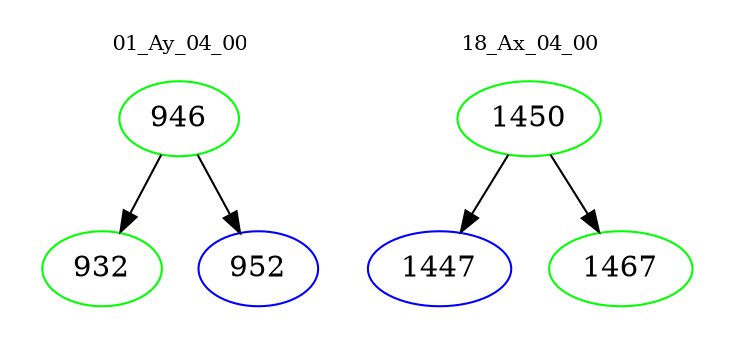 digraph{
subgraph cluster_0 {
color = white
label = "01_Ay_04_00";
fontsize=10;
T0_946 [label="946", color="green"]
T0_946 -> T0_932 [color="black"]
T0_932 [label="932", color="green"]
T0_946 -> T0_952 [color="black"]
T0_952 [label="952", color="blue"]
}
subgraph cluster_1 {
color = white
label = "18_Ax_04_00";
fontsize=10;
T1_1450 [label="1450", color="green"]
T1_1450 -> T1_1447 [color="black"]
T1_1447 [label="1447", color="blue"]
T1_1450 -> T1_1467 [color="black"]
T1_1467 [label="1467", color="green"]
}
}
